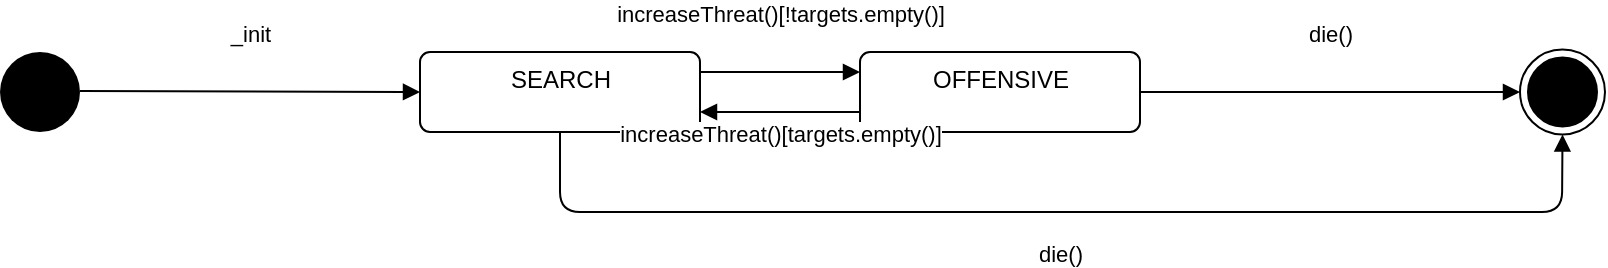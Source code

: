 <mxfile version="13.8.5" type="github">
  <diagram name="Page-1" id="58cdce13-f638-feb5-8d6f-7d28b1aa9fa0">
    <mxGraphModel dx="1350" dy="804" grid="1" gridSize="10" guides="1" tooltips="1" connect="1" arrows="1" fold="1" page="1" pageScale="1" pageWidth="1100" pageHeight="850" background="#ffffff" math="0" shadow="0">
      <root>
        <mxCell id="0" />
        <mxCell id="1" parent="0" />
        <mxCell id="9fcqKFxlRpkhcRXjetvC-1" value="" style="ellipse;fillColor=#000000;strokeColor=none;" parent="1" vertex="1">
          <mxGeometry x="40" y="280" width="40" height="40" as="geometry" />
        </mxCell>
        <mxCell id="9fcqKFxlRpkhcRXjetvC-2" value="" style="ellipse;html=1;shape=endState;fillColor=#000000;strokeColor=#000000;direction=south;" parent="1" vertex="1">
          <mxGeometry x="800" y="278.75" width="42.5" height="42.5" as="geometry" />
        </mxCell>
        <mxCell id="9fcqKFxlRpkhcRXjetvC-4" value="increaseThreat()[!targets.empty()]" style="html=1;verticalAlign=bottom;endArrow=block;exitX=1;exitY=0.25;exitDx=0;exitDy=0;entryX=0;entryY=0.25;entryDx=0;entryDy=0;" parent="1" source="9fcqKFxlRpkhcRXjetvC-5" target="9fcqKFxlRpkhcRXjetvC-6" edge="1">
          <mxGeometry y="20" width="80" relative="1" as="geometry">
            <mxPoint x="390" y="290" as="sourcePoint" />
            <mxPoint x="470" y="290" as="targetPoint" />
            <mxPoint as="offset" />
          </mxGeometry>
        </mxCell>
        <mxCell id="9fcqKFxlRpkhcRXjetvC-5" value="SEARCH" style="html=1;align=center;verticalAlign=top;rounded=1;absoluteArcSize=1;arcSize=10;dashed=0;" parent="1" vertex="1">
          <mxGeometry x="250" y="280" width="140" height="40" as="geometry" />
        </mxCell>
        <mxCell id="9fcqKFxlRpkhcRXjetvC-6" value="OFFENSIVE" style="html=1;align=center;verticalAlign=top;rounded=1;absoluteArcSize=1;arcSize=10;dashed=0;" parent="1" vertex="1">
          <mxGeometry x="470" y="280" width="140" height="40" as="geometry" />
        </mxCell>
        <mxCell id="9fcqKFxlRpkhcRXjetvC-7" value="_init" style="html=1;verticalAlign=bottom;endArrow=block;entryX=0;entryY=0.5;entryDx=0;entryDy=0;" parent="1" target="9fcqKFxlRpkhcRXjetvC-5" edge="1">
          <mxGeometry y="20" width="80" relative="1" as="geometry">
            <mxPoint x="80" y="299.5" as="sourcePoint" />
            <mxPoint x="160" y="299.5" as="targetPoint" />
            <mxPoint as="offset" />
          </mxGeometry>
        </mxCell>
        <mxCell id="9fcqKFxlRpkhcRXjetvC-8" value="increaseThreat()[targets.empty()]" style="html=1;verticalAlign=bottom;endArrow=block;exitX=0;exitY=0.75;exitDx=0;exitDy=0;entryX=1;entryY=0.75;entryDx=0;entryDy=0;" parent="1" source="9fcqKFxlRpkhcRXjetvC-6" target="9fcqKFxlRpkhcRXjetvC-5" edge="1">
          <mxGeometry y="20" width="80" relative="1" as="geometry">
            <mxPoint x="400" y="300" as="sourcePoint" />
            <mxPoint x="390" y="420" as="targetPoint" />
            <mxPoint as="offset" />
          </mxGeometry>
        </mxCell>
        <mxCell id="9fcqKFxlRpkhcRXjetvC-9" value="die()" style="html=1;verticalAlign=bottom;endArrow=block;entryX=1;entryY=0.5;entryDx=0;entryDy=0;exitX=0.5;exitY=1;exitDx=0;exitDy=0;" parent="1" source="9fcqKFxlRpkhcRXjetvC-5" target="9fcqKFxlRpkhcRXjetvC-2" edge="1">
          <mxGeometry x="0.0" y="-30" width="80" relative="1" as="geometry">
            <mxPoint x="320" y="430" as="sourcePoint" />
            <mxPoint x="390" y="430" as="targetPoint" />
            <mxPoint as="offset" />
            <Array as="points">
              <mxPoint x="320" y="360" />
              <mxPoint x="821" y="360" />
            </Array>
          </mxGeometry>
        </mxCell>
        <mxCell id="9fcqKFxlRpkhcRXjetvC-10" value="die()" style="html=1;verticalAlign=bottom;endArrow=block;entryX=0.5;entryY=1;entryDx=0;entryDy=0;" parent="1" target="9fcqKFxlRpkhcRXjetvC-2" edge="1">
          <mxGeometry y="20" width="80" relative="1" as="geometry">
            <mxPoint x="610" y="300" as="sourcePoint" />
            <mxPoint x="690" y="299.5" as="targetPoint" />
            <mxPoint as="offset" />
          </mxGeometry>
        </mxCell>
      </root>
    </mxGraphModel>
  </diagram>
</mxfile>
